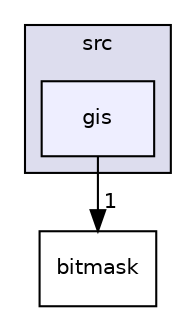 digraph "gis" {
  compound=true
  node [ fontsize="10", fontname="Helvetica"];
  edge [ labelfontsize="10", labelfontname="Helvetica"];
  subgraph clusterdir_68267d1309a1af8e8297ef4c3efbcdba {
    graph [ bgcolor="#ddddee", pencolor="black", label="src" fontname="Helvetica", fontsize="10", URL="dir_68267d1309a1af8e8297ef4c3efbcdba.html"]
  dir_f798bfd495d7fe9c68c3cfda0f50bf7b [shape=box, label="gis", style="filled", fillcolor="#eeeeff", pencolor="black", URL="dir_f798bfd495d7fe9c68c3cfda0f50bf7b.html"];
  }
  dir_8af788da82510e5633fff7e15680126e [shape=box label="bitmask" URL="dir_8af788da82510e5633fff7e15680126e.html"];
  dir_f798bfd495d7fe9c68c3cfda0f50bf7b->dir_8af788da82510e5633fff7e15680126e [headlabel="1", labeldistance=1.5 headhref="dir_000041_000007.html"];
}
